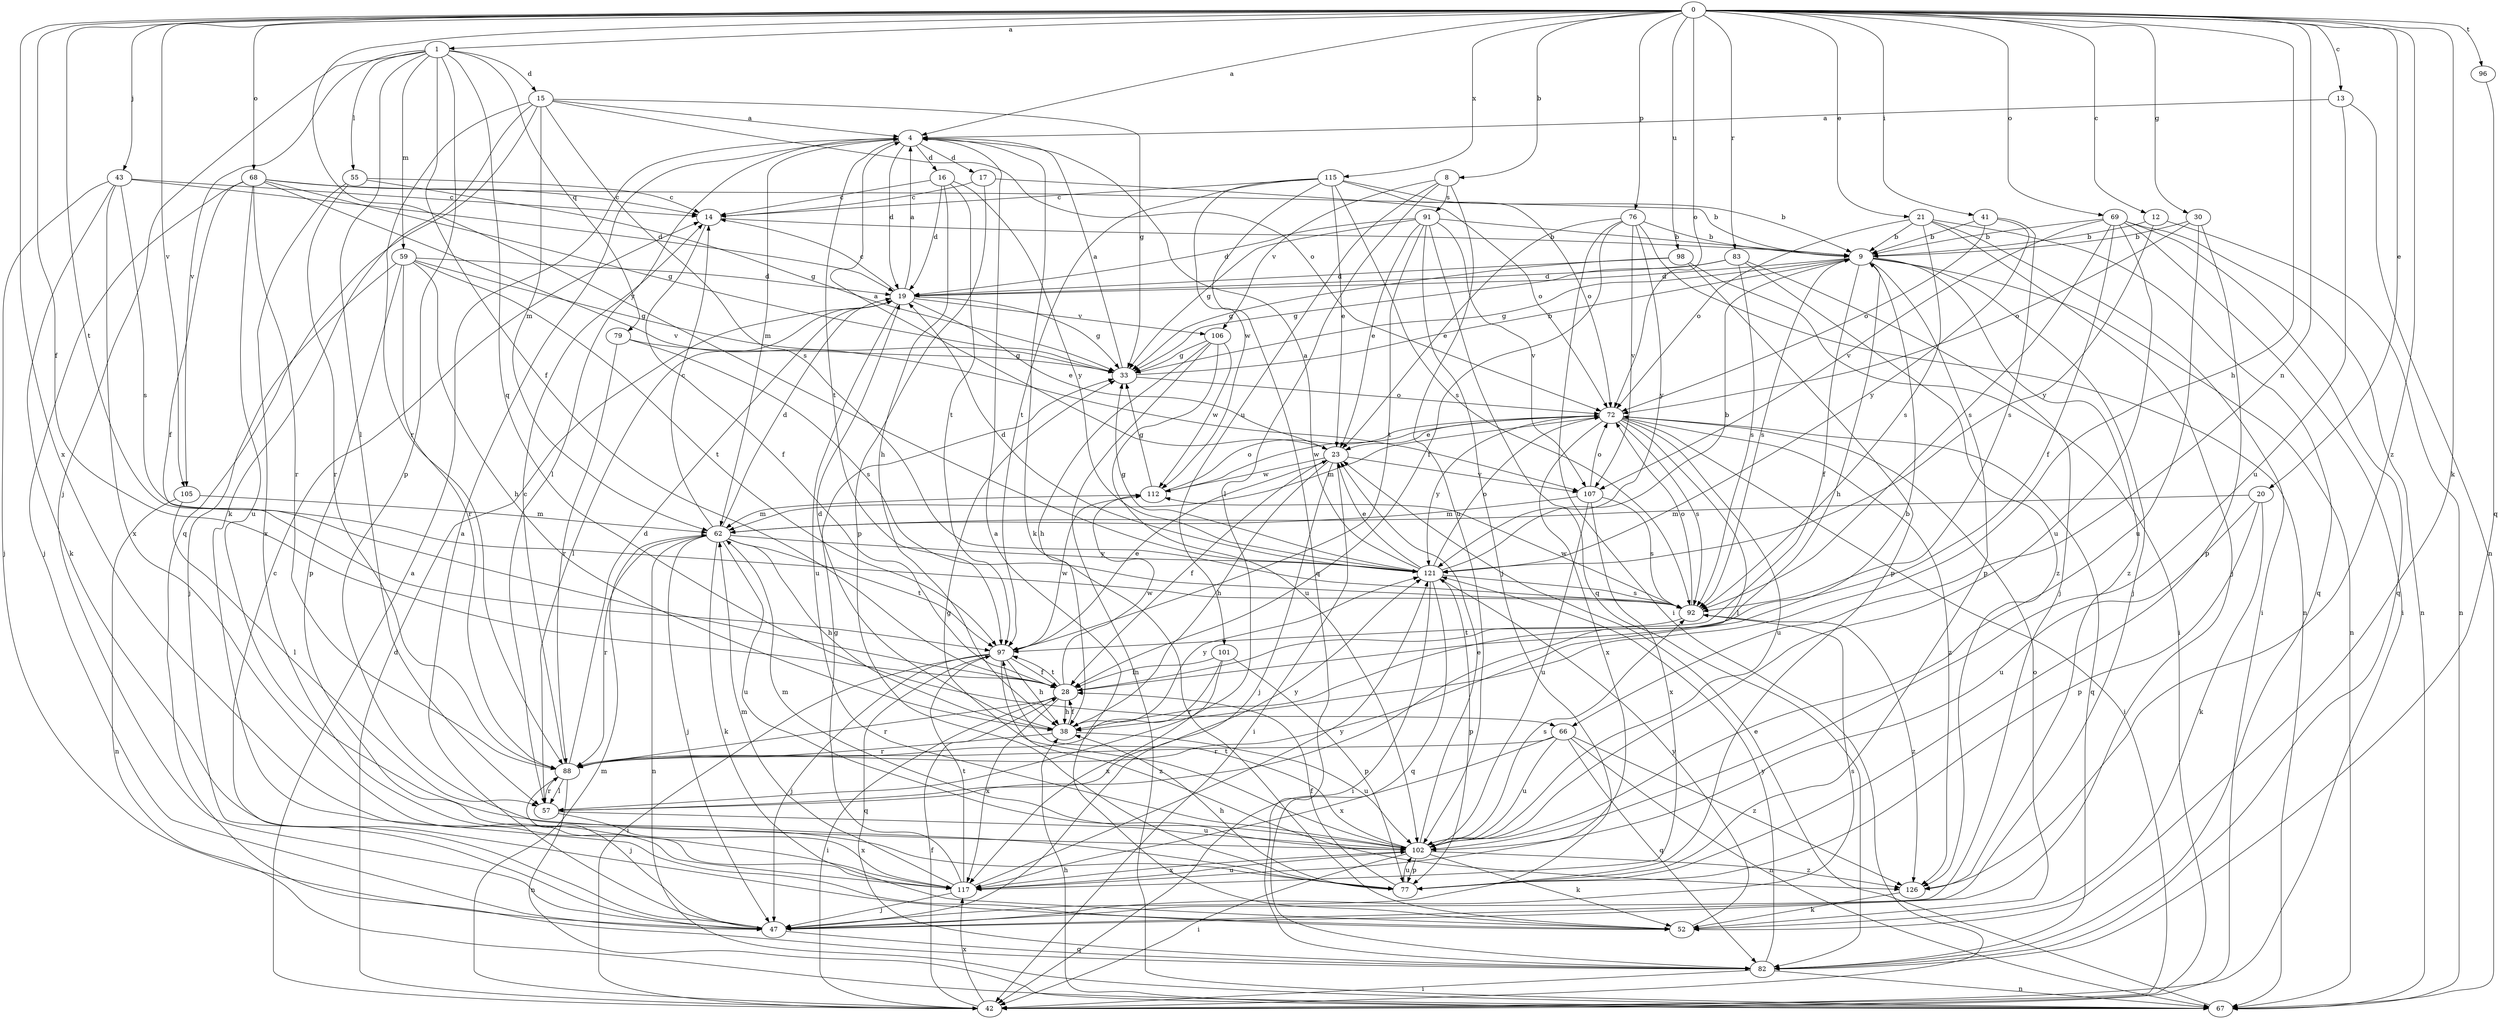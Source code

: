 strict digraph  {
0;
1;
4;
8;
9;
12;
13;
14;
15;
16;
17;
19;
20;
21;
23;
28;
30;
33;
38;
41;
42;
43;
47;
52;
55;
57;
59;
62;
66;
67;
68;
69;
72;
76;
77;
79;
82;
83;
88;
91;
92;
96;
97;
98;
101;
102;
105;
106;
107;
112;
115;
117;
121;
126;
0 -> 1  [label=a];
0 -> 4  [label=a];
0 -> 8  [label=b];
0 -> 12  [label=c];
0 -> 13  [label=c];
0 -> 20  [label=e];
0 -> 21  [label=e];
0 -> 28  [label=f];
0 -> 30  [label=g];
0 -> 38  [label=h];
0 -> 41  [label=i];
0 -> 43  [label=j];
0 -> 52  [label=k];
0 -> 66  [label=n];
0 -> 68  [label=o];
0 -> 69  [label=o];
0 -> 72  [label=o];
0 -> 76  [label=p];
0 -> 83  [label=r];
0 -> 96  [label=t];
0 -> 97  [label=t];
0 -> 98  [label=u];
0 -> 105  [label=v];
0 -> 115  [label=x];
0 -> 117  [label=x];
0 -> 121  [label=y];
0 -> 126  [label=z];
1 -> 15  [label=d];
1 -> 28  [label=f];
1 -> 47  [label=j];
1 -> 55  [label=l];
1 -> 57  [label=l];
1 -> 59  [label=m];
1 -> 77  [label=p];
1 -> 79  [label=q];
1 -> 105  [label=v];
1 -> 66  [label=q];
4 -> 16  [label=d];
4 -> 17  [label=d];
4 -> 19  [label=d];
4 -> 52  [label=k];
4 -> 57  [label=l];
4 -> 62  [label=m];
4 -> 97  [label=t];
8 -> 57  [label=l];
8 -> 91  [label=s];
8 -> 101  [label=u];
8 -> 102  [label=u];
8 -> 106  [label=v];
9 -> 19  [label=d];
9 -> 28  [label=f];
9 -> 33  [label=g];
9 -> 38  [label=h];
9 -> 47  [label=j];
9 -> 67  [label=n];
9 -> 77  [label=p];
9 -> 92  [label=s];
9 -> 126  [label=z];
12 -> 9  [label=b];
12 -> 67  [label=n];
12 -> 121  [label=y];
13 -> 4  [label=a];
13 -> 67  [label=n];
13 -> 102  [label=u];
14 -> 9  [label=b];
14 -> 28  [label=f];
15 -> 4  [label=a];
15 -> 33  [label=g];
15 -> 52  [label=k];
15 -> 62  [label=m];
15 -> 72  [label=o];
15 -> 82  [label=q];
15 -> 88  [label=r];
15 -> 92  [label=s];
16 -> 14  [label=c];
16 -> 19  [label=d];
16 -> 38  [label=h];
16 -> 97  [label=t];
16 -> 121  [label=y];
17 -> 14  [label=c];
17 -> 72  [label=o];
17 -> 77  [label=p];
19 -> 4  [label=a];
19 -> 14  [label=c];
19 -> 23  [label=e];
19 -> 33  [label=g];
19 -> 57  [label=l];
19 -> 102  [label=u];
19 -> 106  [label=v];
20 -> 52  [label=k];
20 -> 62  [label=m];
20 -> 77  [label=p];
20 -> 102  [label=u];
21 -> 9  [label=b];
21 -> 42  [label=i];
21 -> 47  [label=j];
21 -> 72  [label=o];
21 -> 82  [label=q];
21 -> 92  [label=s];
23 -> 4  [label=a];
23 -> 28  [label=f];
23 -> 38  [label=h];
23 -> 42  [label=i];
23 -> 47  [label=j];
23 -> 107  [label=v];
23 -> 112  [label=w];
28 -> 38  [label=h];
28 -> 42  [label=i];
28 -> 88  [label=r];
28 -> 97  [label=t];
28 -> 112  [label=w];
28 -> 117  [label=x];
30 -> 9  [label=b];
30 -> 72  [label=o];
30 -> 77  [label=p];
30 -> 102  [label=u];
33 -> 4  [label=a];
33 -> 9  [label=b];
33 -> 72  [label=o];
38 -> 19  [label=d];
38 -> 28  [label=f];
38 -> 88  [label=r];
38 -> 102  [label=u];
38 -> 121  [label=y];
41 -> 9  [label=b];
41 -> 72  [label=o];
41 -> 92  [label=s];
41 -> 121  [label=y];
42 -> 4  [label=a];
42 -> 19  [label=d];
42 -> 28  [label=f];
42 -> 62  [label=m];
42 -> 117  [label=x];
43 -> 14  [label=c];
43 -> 19  [label=d];
43 -> 47  [label=j];
43 -> 52  [label=k];
43 -> 92  [label=s];
43 -> 117  [label=x];
47 -> 4  [label=a];
47 -> 14  [label=c];
47 -> 82  [label=q];
47 -> 92  [label=s];
52 -> 4  [label=a];
52 -> 72  [label=o];
52 -> 121  [label=y];
55 -> 14  [label=c];
55 -> 33  [label=g];
55 -> 88  [label=r];
55 -> 117  [label=x];
57 -> 88  [label=r];
57 -> 102  [label=u];
57 -> 117  [label=x];
57 -> 121  [label=y];
59 -> 19  [label=d];
59 -> 33  [label=g];
59 -> 38  [label=h];
59 -> 47  [label=j];
59 -> 77  [label=p];
59 -> 88  [label=r];
59 -> 97  [label=t];
62 -> 14  [label=c];
62 -> 19  [label=d];
62 -> 38  [label=h];
62 -> 47  [label=j];
62 -> 52  [label=k];
62 -> 67  [label=n];
62 -> 88  [label=r];
62 -> 97  [label=t];
62 -> 102  [label=u];
62 -> 121  [label=y];
66 -> 67  [label=n];
66 -> 82  [label=q];
66 -> 88  [label=r];
66 -> 102  [label=u];
66 -> 117  [label=x];
66 -> 126  [label=z];
67 -> 23  [label=e];
67 -> 38  [label=h];
68 -> 9  [label=b];
68 -> 14  [label=c];
68 -> 28  [label=f];
68 -> 33  [label=g];
68 -> 47  [label=j];
68 -> 88  [label=r];
68 -> 102  [label=u];
68 -> 107  [label=v];
69 -> 9  [label=b];
69 -> 28  [label=f];
69 -> 42  [label=i];
69 -> 67  [label=n];
69 -> 82  [label=q];
69 -> 92  [label=s];
69 -> 102  [label=u];
69 -> 107  [label=v];
72 -> 23  [label=e];
72 -> 42  [label=i];
72 -> 57  [label=l];
72 -> 62  [label=m];
72 -> 82  [label=q];
72 -> 92  [label=s];
72 -> 102  [label=u];
72 -> 112  [label=w];
72 -> 117  [label=x];
72 -> 121  [label=y];
72 -> 126  [label=z];
76 -> 9  [label=b];
76 -> 23  [label=e];
76 -> 28  [label=f];
76 -> 42  [label=i];
76 -> 67  [label=n];
76 -> 107  [label=v];
76 -> 121  [label=y];
77 -> 28  [label=f];
77 -> 38  [label=h];
77 -> 102  [label=u];
79 -> 33  [label=g];
79 -> 88  [label=r];
79 -> 92  [label=s];
82 -> 42  [label=i];
82 -> 67  [label=n];
82 -> 121  [label=y];
83 -> 19  [label=d];
83 -> 33  [label=g];
83 -> 47  [label=j];
83 -> 92  [label=s];
83 -> 126  [label=z];
88 -> 9  [label=b];
88 -> 14  [label=c];
88 -> 19  [label=d];
88 -> 47  [label=j];
88 -> 57  [label=l];
88 -> 67  [label=n];
91 -> 9  [label=b];
91 -> 19  [label=d];
91 -> 23  [label=e];
91 -> 33  [label=g];
91 -> 47  [label=j];
91 -> 82  [label=q];
91 -> 97  [label=t];
91 -> 107  [label=v];
92 -> 72  [label=o];
92 -> 97  [label=t];
92 -> 112  [label=w];
92 -> 126  [label=z];
96 -> 82  [label=q];
97 -> 23  [label=e];
97 -> 28  [label=f];
97 -> 38  [label=h];
97 -> 42  [label=i];
97 -> 47  [label=j];
97 -> 82  [label=q];
97 -> 112  [label=w];
97 -> 126  [label=z];
98 -> 19  [label=d];
98 -> 33  [label=g];
98 -> 42  [label=i];
98 -> 77  [label=p];
101 -> 28  [label=f];
101 -> 77  [label=p];
101 -> 88  [label=r];
101 -> 117  [label=x];
102 -> 23  [label=e];
102 -> 33  [label=g];
102 -> 42  [label=i];
102 -> 52  [label=k];
102 -> 62  [label=m];
102 -> 77  [label=p];
102 -> 92  [label=s];
102 -> 97  [label=t];
102 -> 117  [label=x];
102 -> 126  [label=z];
105 -> 57  [label=l];
105 -> 62  [label=m];
105 -> 67  [label=n];
106 -> 33  [label=g];
106 -> 38  [label=h];
106 -> 67  [label=n];
106 -> 102  [label=u];
106 -> 112  [label=w];
107 -> 62  [label=m];
107 -> 72  [label=o];
107 -> 92  [label=s];
107 -> 102  [label=u];
107 -> 117  [label=x];
112 -> 33  [label=g];
112 -> 62  [label=m];
112 -> 72  [label=o];
115 -> 9  [label=b];
115 -> 14  [label=c];
115 -> 23  [label=e];
115 -> 72  [label=o];
115 -> 82  [label=q];
115 -> 92  [label=s];
115 -> 97  [label=t];
115 -> 112  [label=w];
117 -> 33  [label=g];
117 -> 47  [label=j];
117 -> 62  [label=m];
117 -> 97  [label=t];
117 -> 102  [label=u];
117 -> 121  [label=y];
121 -> 4  [label=a];
121 -> 9  [label=b];
121 -> 19  [label=d];
121 -> 23  [label=e];
121 -> 33  [label=g];
121 -> 42  [label=i];
121 -> 72  [label=o];
121 -> 77  [label=p];
121 -> 82  [label=q];
121 -> 92  [label=s];
126 -> 52  [label=k];
}
